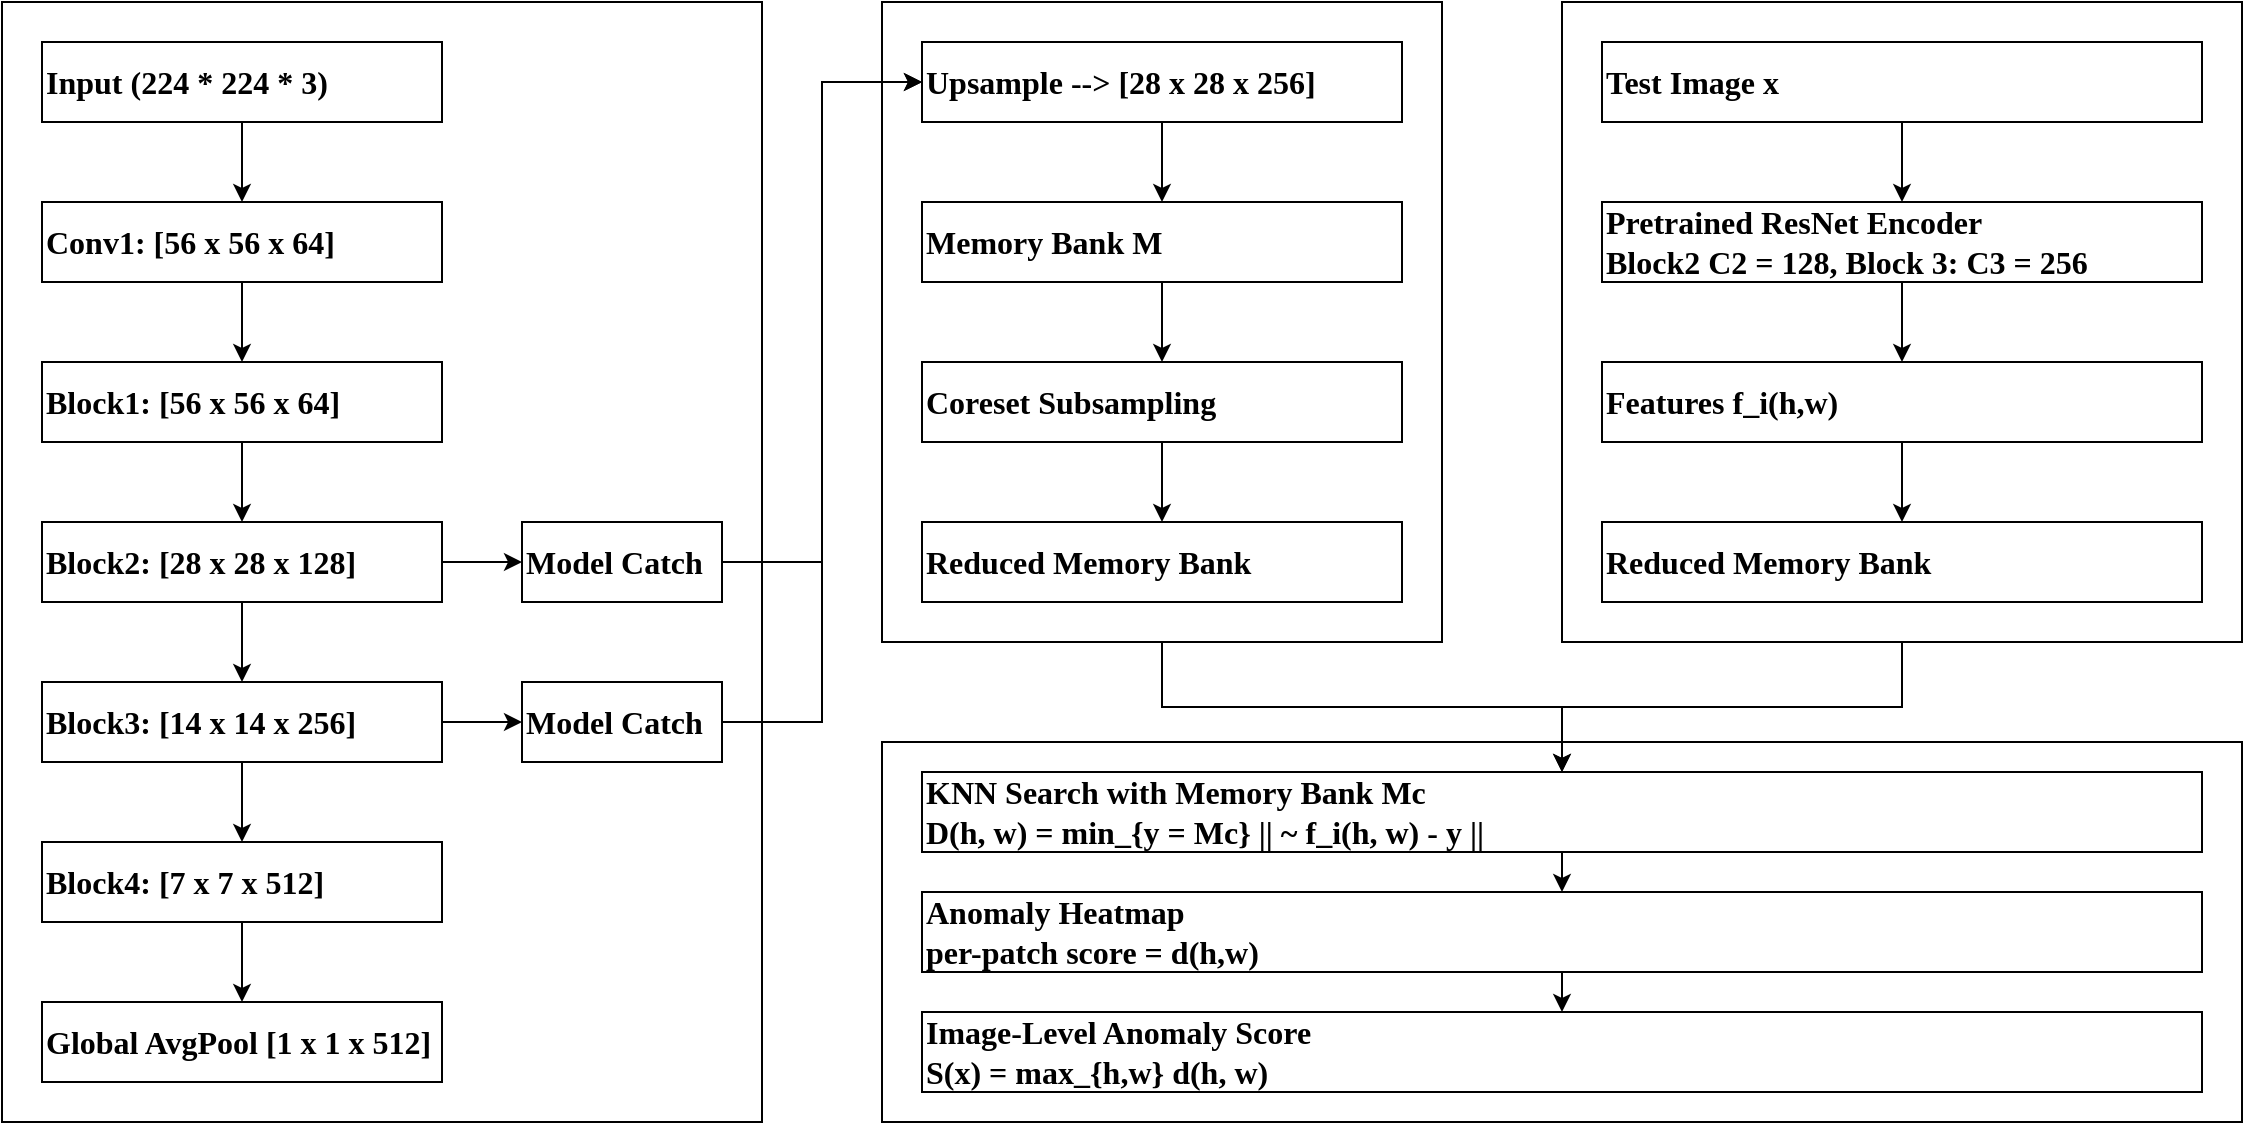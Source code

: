 <mxfile version="28.2.3">
  <diagram name="Page-1" id="ccYmuAmucKU4h_-WGK_r">
    <mxGraphModel dx="1639" dy="844" grid="1" gridSize="10" guides="1" tooltips="1" connect="1" arrows="1" fold="1" page="1" pageScale="1" pageWidth="1100" pageHeight="850" math="0" shadow="0">
      <root>
        <mxCell id="0" />
        <mxCell id="1" parent="0" />
        <mxCell id="5vLnplIE9Mj8sz0uVBSE-52" value="" style="rounded=0;whiteSpace=wrap;html=1;" vertex="1" parent="1">
          <mxGeometry x="540" y="510" width="680" height="190" as="geometry" />
        </mxCell>
        <mxCell id="5vLnplIE9Mj8sz0uVBSE-45" style="edgeStyle=orthogonalEdgeStyle;rounded=0;orthogonalLoop=1;jettySize=auto;html=1;exitX=0.5;exitY=1;exitDx=0;exitDy=0;" edge="1" parent="1" source="5vLnplIE9Mj8sz0uVBSE-27" target="5vLnplIE9Mj8sz0uVBSE-44">
          <mxGeometry relative="1" as="geometry" />
        </mxCell>
        <mxCell id="5vLnplIE9Mj8sz0uVBSE-27" value="" style="rounded=0;whiteSpace=wrap;html=1;" vertex="1" parent="1">
          <mxGeometry x="540" y="140" width="280" height="320" as="geometry" />
        </mxCell>
        <mxCell id="5vLnplIE9Mj8sz0uVBSE-26" value="" style="rounded=0;whiteSpace=wrap;html=1;" vertex="1" parent="1">
          <mxGeometry x="100" y="140" width="380" height="560" as="geometry" />
        </mxCell>
        <mxCell id="5vLnplIE9Mj8sz0uVBSE-29" style="edgeStyle=orthogonalEdgeStyle;rounded=0;orthogonalLoop=1;jettySize=auto;html=1;exitX=0.5;exitY=1;exitDx=0;exitDy=0;entryX=0.5;entryY=0;entryDx=0;entryDy=0;" edge="1" parent="1" source="5vLnplIE9Mj8sz0uVBSE-1" target="5vLnplIE9Mj8sz0uVBSE-2">
          <mxGeometry relative="1" as="geometry" />
        </mxCell>
        <mxCell id="5vLnplIE9Mj8sz0uVBSE-1" value="Input (224 * 224 * 3)" style="rounded=0;whiteSpace=wrap;html=1;fontFamily=Times New Roman;fontSize=16;fontStyle=1;align=left;" vertex="1" parent="1">
          <mxGeometry x="120" y="160" width="200" height="40" as="geometry" />
        </mxCell>
        <mxCell id="5vLnplIE9Mj8sz0uVBSE-30" style="edgeStyle=orthogonalEdgeStyle;rounded=0;orthogonalLoop=1;jettySize=auto;html=1;exitX=0.5;exitY=1;exitDx=0;exitDy=0;" edge="1" parent="1" source="5vLnplIE9Mj8sz0uVBSE-2" target="5vLnplIE9Mj8sz0uVBSE-3">
          <mxGeometry relative="1" as="geometry" />
        </mxCell>
        <mxCell id="5vLnplIE9Mj8sz0uVBSE-2" value="Conv1: [56 x 56 x 64]" style="rounded=0;whiteSpace=wrap;html=1;fontFamily=Times New Roman;fontSize=16;fontStyle=1;align=left;" vertex="1" parent="1">
          <mxGeometry x="120" y="240" width="200" height="40" as="geometry" />
        </mxCell>
        <mxCell id="5vLnplIE9Mj8sz0uVBSE-31" style="edgeStyle=orthogonalEdgeStyle;rounded=0;orthogonalLoop=1;jettySize=auto;html=1;exitX=0.5;exitY=1;exitDx=0;exitDy=0;entryX=0.5;entryY=0;entryDx=0;entryDy=0;" edge="1" parent="1" source="5vLnplIE9Mj8sz0uVBSE-3" target="5vLnplIE9Mj8sz0uVBSE-4">
          <mxGeometry relative="1" as="geometry" />
        </mxCell>
        <mxCell id="5vLnplIE9Mj8sz0uVBSE-3" value="Block1: [56 x 56 x 64]" style="rounded=0;whiteSpace=wrap;html=1;fontFamily=Times New Roman;fontSize=16;fontStyle=1;align=left;" vertex="1" parent="1">
          <mxGeometry x="120" y="320" width="200" height="40" as="geometry" />
        </mxCell>
        <mxCell id="5vLnplIE9Mj8sz0uVBSE-10" style="edgeStyle=orthogonalEdgeStyle;rounded=0;orthogonalLoop=1;jettySize=auto;html=1;exitX=1;exitY=0.5;exitDx=0;exitDy=0;entryX=0;entryY=0.5;entryDx=0;entryDy=0;" edge="1" parent="1" source="5vLnplIE9Mj8sz0uVBSE-4" target="5vLnplIE9Mj8sz0uVBSE-8">
          <mxGeometry relative="1" as="geometry" />
        </mxCell>
        <mxCell id="5vLnplIE9Mj8sz0uVBSE-32" style="edgeStyle=orthogonalEdgeStyle;rounded=0;orthogonalLoop=1;jettySize=auto;html=1;exitX=0.5;exitY=1;exitDx=0;exitDy=0;entryX=0.5;entryY=0;entryDx=0;entryDy=0;" edge="1" parent="1" source="5vLnplIE9Mj8sz0uVBSE-4" target="5vLnplIE9Mj8sz0uVBSE-5">
          <mxGeometry relative="1" as="geometry" />
        </mxCell>
        <mxCell id="5vLnplIE9Mj8sz0uVBSE-4" value="Block2: [28 x 28 x 128]" style="rounded=0;whiteSpace=wrap;html=1;fontFamily=Times New Roman;fontSize=16;fontStyle=1;align=left;" vertex="1" parent="1">
          <mxGeometry x="120" y="400" width="200" height="40" as="geometry" />
        </mxCell>
        <mxCell id="5vLnplIE9Mj8sz0uVBSE-11" style="edgeStyle=orthogonalEdgeStyle;rounded=0;orthogonalLoop=1;jettySize=auto;html=1;exitX=1;exitY=0.5;exitDx=0;exitDy=0;entryX=0;entryY=0.5;entryDx=0;entryDy=0;" edge="1" parent="1" source="5vLnplIE9Mj8sz0uVBSE-5" target="5vLnplIE9Mj8sz0uVBSE-9">
          <mxGeometry relative="1" as="geometry" />
        </mxCell>
        <mxCell id="5vLnplIE9Mj8sz0uVBSE-33" style="edgeStyle=orthogonalEdgeStyle;rounded=0;orthogonalLoop=1;jettySize=auto;html=1;exitX=0.5;exitY=1;exitDx=0;exitDy=0;entryX=0.5;entryY=0;entryDx=0;entryDy=0;" edge="1" parent="1" source="5vLnplIE9Mj8sz0uVBSE-5" target="5vLnplIE9Mj8sz0uVBSE-6">
          <mxGeometry relative="1" as="geometry" />
        </mxCell>
        <mxCell id="5vLnplIE9Mj8sz0uVBSE-5" value="Block3: [14 x 14 x 256]" style="rounded=0;whiteSpace=wrap;html=1;fontFamily=Times New Roman;fontSize=16;fontStyle=1;align=left;" vertex="1" parent="1">
          <mxGeometry x="120" y="480" width="200" height="40" as="geometry" />
        </mxCell>
        <mxCell id="5vLnplIE9Mj8sz0uVBSE-34" style="edgeStyle=orthogonalEdgeStyle;rounded=0;orthogonalLoop=1;jettySize=auto;html=1;exitX=0.5;exitY=1;exitDx=0;exitDy=0;entryX=0.5;entryY=0;entryDx=0;entryDy=0;" edge="1" parent="1" source="5vLnplIE9Mj8sz0uVBSE-6" target="5vLnplIE9Mj8sz0uVBSE-7">
          <mxGeometry relative="1" as="geometry" />
        </mxCell>
        <mxCell id="5vLnplIE9Mj8sz0uVBSE-6" value="Block4: [7 x 7 x 512]" style="rounded=0;whiteSpace=wrap;html=1;fontFamily=Times New Roman;fontSize=16;fontStyle=1;align=left;" vertex="1" parent="1">
          <mxGeometry x="120" y="560" width="200" height="40" as="geometry" />
        </mxCell>
        <mxCell id="5vLnplIE9Mj8sz0uVBSE-7" value="Global AvgPool [1 x 1 x 512]" style="rounded=0;whiteSpace=wrap;html=1;fontFamily=Times New Roman;fontSize=16;fontStyle=1;align=left;" vertex="1" parent="1">
          <mxGeometry x="120" y="640" width="200" height="40" as="geometry" />
        </mxCell>
        <mxCell id="5vLnplIE9Mj8sz0uVBSE-21" style="edgeStyle=orthogonalEdgeStyle;rounded=0;orthogonalLoop=1;jettySize=auto;html=1;exitX=1;exitY=0.5;exitDx=0;exitDy=0;entryX=0;entryY=0.5;entryDx=0;entryDy=0;" edge="1" parent="1" source="5vLnplIE9Mj8sz0uVBSE-8" target="5vLnplIE9Mj8sz0uVBSE-12">
          <mxGeometry relative="1" as="geometry" />
        </mxCell>
        <mxCell id="5vLnplIE9Mj8sz0uVBSE-8" value="Model Catch" style="rounded=0;whiteSpace=wrap;html=1;fontFamily=Times New Roman;fontSize=16;fontStyle=1;align=left;" vertex="1" parent="1">
          <mxGeometry x="360" y="400" width="100" height="40" as="geometry" />
        </mxCell>
        <mxCell id="5vLnplIE9Mj8sz0uVBSE-22" style="edgeStyle=orthogonalEdgeStyle;rounded=0;orthogonalLoop=1;jettySize=auto;html=1;exitX=1;exitY=0.5;exitDx=0;exitDy=0;entryX=0;entryY=0.5;entryDx=0;entryDy=0;" edge="1" parent="1" source="5vLnplIE9Mj8sz0uVBSE-9" target="5vLnplIE9Mj8sz0uVBSE-12">
          <mxGeometry relative="1" as="geometry" />
        </mxCell>
        <mxCell id="5vLnplIE9Mj8sz0uVBSE-9" value="Model Catch" style="rounded=0;whiteSpace=wrap;html=1;fontFamily=Times New Roman;fontSize=16;fontStyle=1;align=left;" vertex="1" parent="1">
          <mxGeometry x="360" y="480" width="100" height="40" as="geometry" />
        </mxCell>
        <mxCell id="5vLnplIE9Mj8sz0uVBSE-23" style="edgeStyle=orthogonalEdgeStyle;rounded=0;orthogonalLoop=1;jettySize=auto;html=1;exitX=0.5;exitY=1;exitDx=0;exitDy=0;" edge="1" parent="1" source="5vLnplIE9Mj8sz0uVBSE-12" target="5vLnplIE9Mj8sz0uVBSE-16">
          <mxGeometry relative="1" as="geometry" />
        </mxCell>
        <mxCell id="5vLnplIE9Mj8sz0uVBSE-12" value="Upsample --&amp;gt; [28 x 28 x 256]" style="rounded=0;whiteSpace=wrap;html=1;fontFamily=Times New Roman;fontSize=16;fontStyle=1;align=left;" vertex="1" parent="1">
          <mxGeometry x="560" y="160" width="240" height="40" as="geometry" />
        </mxCell>
        <mxCell id="5vLnplIE9Mj8sz0uVBSE-24" style="edgeStyle=orthogonalEdgeStyle;rounded=0;orthogonalLoop=1;jettySize=auto;html=1;exitX=0.5;exitY=1;exitDx=0;exitDy=0;entryX=0.5;entryY=0;entryDx=0;entryDy=0;" edge="1" parent="1" source="5vLnplIE9Mj8sz0uVBSE-16" target="5vLnplIE9Mj8sz0uVBSE-17">
          <mxGeometry relative="1" as="geometry" />
        </mxCell>
        <mxCell id="5vLnplIE9Mj8sz0uVBSE-16" value="Memory Bank M" style="rounded=0;whiteSpace=wrap;html=1;fontFamily=Times New Roman;fontSize=16;fontStyle=1;align=left;" vertex="1" parent="1">
          <mxGeometry x="560" y="240" width="240" height="40" as="geometry" />
        </mxCell>
        <mxCell id="5vLnplIE9Mj8sz0uVBSE-25" style="edgeStyle=orthogonalEdgeStyle;rounded=0;orthogonalLoop=1;jettySize=auto;html=1;exitX=0.5;exitY=1;exitDx=0;exitDy=0;entryX=0.5;entryY=0;entryDx=0;entryDy=0;" edge="1" parent="1" source="5vLnplIE9Mj8sz0uVBSE-17" target="5vLnplIE9Mj8sz0uVBSE-18">
          <mxGeometry relative="1" as="geometry" />
        </mxCell>
        <mxCell id="5vLnplIE9Mj8sz0uVBSE-17" value="Coreset Subsampling" style="rounded=0;whiteSpace=wrap;html=1;fontFamily=Times New Roman;fontSize=16;fontStyle=1;align=left;" vertex="1" parent="1">
          <mxGeometry x="560" y="320" width="240" height="40" as="geometry" />
        </mxCell>
        <mxCell id="5vLnplIE9Mj8sz0uVBSE-18" value="Reduced Memory Bank" style="rounded=0;whiteSpace=wrap;html=1;fontFamily=Times New Roman;fontSize=16;fontStyle=1;align=left;" vertex="1" parent="1">
          <mxGeometry x="560" y="400" width="240" height="40" as="geometry" />
        </mxCell>
        <mxCell id="5vLnplIE9Mj8sz0uVBSE-51" style="edgeStyle=orthogonalEdgeStyle;rounded=0;orthogonalLoop=1;jettySize=auto;html=1;exitX=0.5;exitY=1;exitDx=0;exitDy=0;entryX=0.5;entryY=0;entryDx=0;entryDy=0;" edge="1" parent="1" source="5vLnplIE9Mj8sz0uVBSE-35" target="5vLnplIE9Mj8sz0uVBSE-44">
          <mxGeometry relative="1" as="geometry" />
        </mxCell>
        <mxCell id="5vLnplIE9Mj8sz0uVBSE-35" value="" style="rounded=0;whiteSpace=wrap;html=1;" vertex="1" parent="1">
          <mxGeometry x="880" y="140" width="340" height="320" as="geometry" />
        </mxCell>
        <mxCell id="5vLnplIE9Mj8sz0uVBSE-36" style="edgeStyle=orthogonalEdgeStyle;rounded=0;orthogonalLoop=1;jettySize=auto;html=1;exitX=0.5;exitY=1;exitDx=0;exitDy=0;" edge="1" parent="1" source="5vLnplIE9Mj8sz0uVBSE-37" target="5vLnplIE9Mj8sz0uVBSE-39">
          <mxGeometry relative="1" as="geometry" />
        </mxCell>
        <mxCell id="5vLnplIE9Mj8sz0uVBSE-37" value="Test Image x" style="rounded=0;whiteSpace=wrap;html=1;fontFamily=Times New Roman;fontSize=16;fontStyle=1;align=left;" vertex="1" parent="1">
          <mxGeometry x="900" y="160" width="300" height="40" as="geometry" />
        </mxCell>
        <mxCell id="5vLnplIE9Mj8sz0uVBSE-38" style="edgeStyle=orthogonalEdgeStyle;rounded=0;orthogonalLoop=1;jettySize=auto;html=1;exitX=0.5;exitY=1;exitDx=0;exitDy=0;entryX=0.5;entryY=0;entryDx=0;entryDy=0;" edge="1" parent="1" source="5vLnplIE9Mj8sz0uVBSE-39" target="5vLnplIE9Mj8sz0uVBSE-41">
          <mxGeometry relative="1" as="geometry" />
        </mxCell>
        <mxCell id="5vLnplIE9Mj8sz0uVBSE-39" value="Pretrained ResNet Encoder&lt;div&gt;Block2 C2 = 128, Block 3: C3 = 256&lt;/div&gt;" style="rounded=0;whiteSpace=wrap;html=1;fontFamily=Times New Roman;fontSize=16;fontStyle=1;align=left;" vertex="1" parent="1">
          <mxGeometry x="900" y="240" width="300" height="40" as="geometry" />
        </mxCell>
        <mxCell id="5vLnplIE9Mj8sz0uVBSE-40" style="edgeStyle=orthogonalEdgeStyle;rounded=0;orthogonalLoop=1;jettySize=auto;html=1;exitX=0.5;exitY=1;exitDx=0;exitDy=0;entryX=0.5;entryY=0;entryDx=0;entryDy=0;" edge="1" parent="1" source="5vLnplIE9Mj8sz0uVBSE-41" target="5vLnplIE9Mj8sz0uVBSE-42">
          <mxGeometry relative="1" as="geometry" />
        </mxCell>
        <mxCell id="5vLnplIE9Mj8sz0uVBSE-41" value="Features f_i(h,w)" style="rounded=0;whiteSpace=wrap;html=1;fontFamily=Times New Roman;fontSize=16;fontStyle=1;align=left;" vertex="1" parent="1">
          <mxGeometry x="900" y="320" width="300" height="40" as="geometry" />
        </mxCell>
        <mxCell id="5vLnplIE9Mj8sz0uVBSE-42" value="Reduced Memory Bank" style="rounded=0;whiteSpace=wrap;html=1;fontFamily=Times New Roman;fontSize=16;fontStyle=1;align=left;" vertex="1" parent="1">
          <mxGeometry x="900" y="400" width="300" height="40" as="geometry" />
        </mxCell>
        <mxCell id="5vLnplIE9Mj8sz0uVBSE-49" style="edgeStyle=orthogonalEdgeStyle;rounded=0;orthogonalLoop=1;jettySize=auto;html=1;exitX=0.5;exitY=1;exitDx=0;exitDy=0;entryX=0.5;entryY=0;entryDx=0;entryDy=0;" edge="1" parent="1" source="5vLnplIE9Mj8sz0uVBSE-44" target="5vLnplIE9Mj8sz0uVBSE-47">
          <mxGeometry relative="1" as="geometry" />
        </mxCell>
        <mxCell id="5vLnplIE9Mj8sz0uVBSE-44" value="KNN Search with Memory Bank Mc&lt;div&gt;D(h, w) = min_{y = Mc} || ~ f_i(h, w) - y ||&lt;/div&gt;" style="rounded=0;whiteSpace=wrap;html=1;fontFamily=Times New Roman;fontSize=16;fontStyle=1;align=left;" vertex="1" parent="1">
          <mxGeometry x="560" y="525" width="640" height="40" as="geometry" />
        </mxCell>
        <mxCell id="5vLnplIE9Mj8sz0uVBSE-50" style="edgeStyle=orthogonalEdgeStyle;rounded=0;orthogonalLoop=1;jettySize=auto;html=1;exitX=0.5;exitY=1;exitDx=0;exitDy=0;entryX=0.5;entryY=0;entryDx=0;entryDy=0;" edge="1" parent="1" source="5vLnplIE9Mj8sz0uVBSE-47" target="5vLnplIE9Mj8sz0uVBSE-48">
          <mxGeometry relative="1" as="geometry" />
        </mxCell>
        <mxCell id="5vLnplIE9Mj8sz0uVBSE-47" value="Anomaly Heatmap&lt;div&gt;per-patch score = d(h,w)&lt;/div&gt;" style="rounded=0;whiteSpace=wrap;html=1;fontFamily=Times New Roman;fontSize=16;fontStyle=1;align=left;" vertex="1" parent="1">
          <mxGeometry x="560" y="585" width="640" height="40" as="geometry" />
        </mxCell>
        <mxCell id="5vLnplIE9Mj8sz0uVBSE-48" value="Image-Level Anomaly Score&lt;div&gt;S(x) = max_{h,w} d(h, w)&lt;/div&gt;" style="rounded=0;whiteSpace=wrap;html=1;fontFamily=Times New Roman;fontSize=16;fontStyle=1;align=left;" vertex="1" parent="1">
          <mxGeometry x="560" y="645" width="640" height="40" as="geometry" />
        </mxCell>
      </root>
    </mxGraphModel>
  </diagram>
</mxfile>
